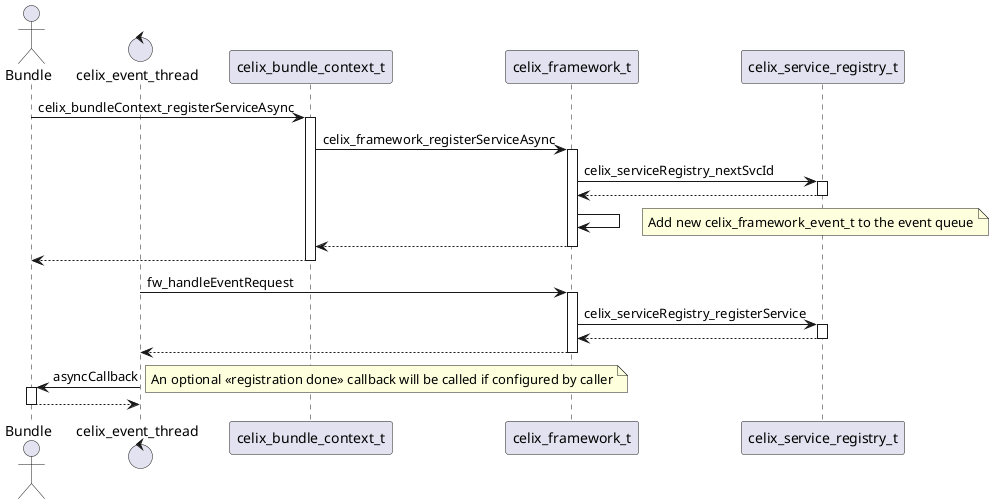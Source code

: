Licensed to the Apache Software Foundation (ASF) under one or more
contributor license agreements.  See the NOTICE file distributed with
this work for additional information regarding copyright ownership.
The ASF licenses this file to You under the Apache License, Version 2.0
(the "License"); you may not use this file except in compliance with
the License.  You may obtain a copy of the License at

    http://www.apache.org/licenses/LICENSE-2.0

Unless required by applicable law or agreed to in writing, software
distributed under the License is distributed on an "AS IS" BASIS,
WITHOUT WARRANTIES OR CONDITIONS OF ANY KIND, either express or implied.
See the License for the specific language governing permissions and
limitations under the License.

@startuml
actor Bundle
control celix_event_thread

Bundle -> celix_bundle_context_t ++: celix_bundleContext_registerServiceAsync
celix_bundle_context_t -> celix_framework_t ++: celix_framework_registerServiceAsync
celix_framework_t -> celix_service_registry_t ++: celix_serviceRegistry_nextSvcId
return
celix_framework_t -> celix_framework_t
note right: Add new celix_framework_event_t to the event queue
return
return

celix_event_thread -> celix_framework_t ++ : fw_handleEventRequest
celix_framework_t -> celix_service_registry_t ++ : celix_serviceRegistry_registerService
return
return

celix_event_thread -> Bundle ++: asyncCallback
note right: An optional <<registration done>> callback will be called if configured by caller
return

@enduml



